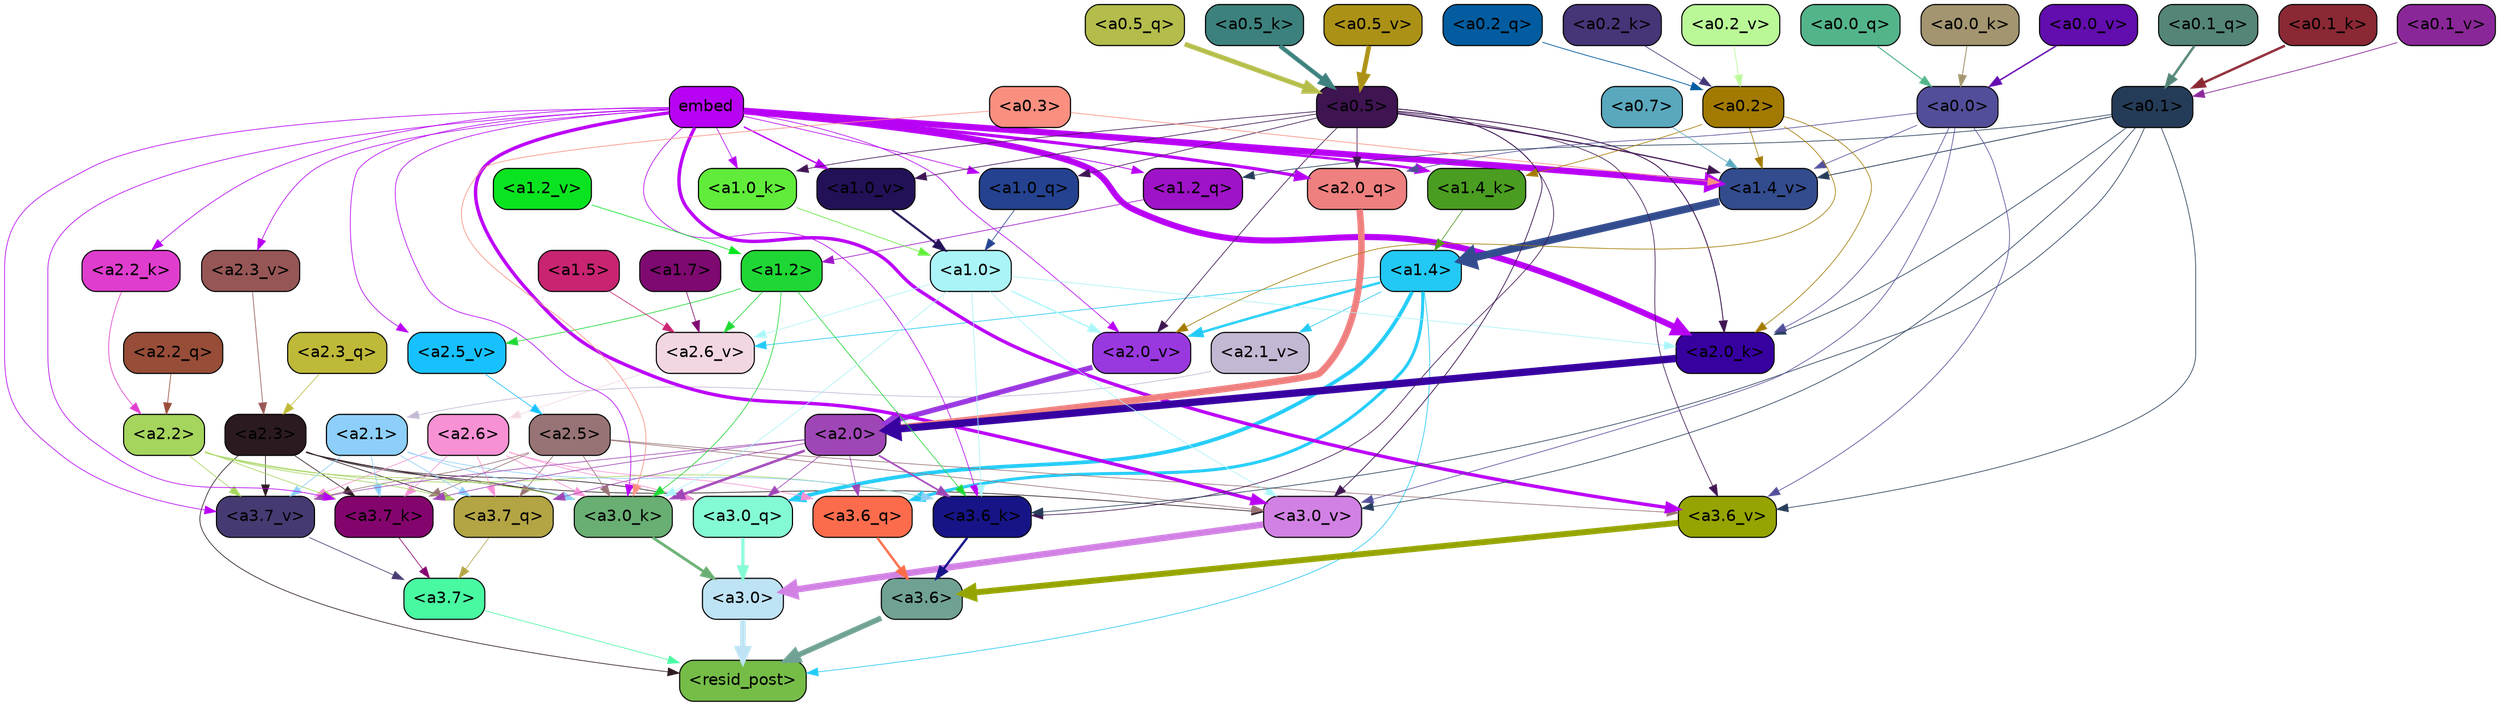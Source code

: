 strict digraph "" {
	graph [bgcolor=transparent,
		layout=dot,
		overlap=false,
		splines=true
	];
	"<a3.7>"	[color=black,
		fillcolor="#49f9a2",
		fontname=Helvetica,
		shape=box,
		style="filled, rounded"];
	"<resid_post>"	[color=black,
		fillcolor="#75bd47",
		fontname=Helvetica,
		shape=box,
		style="filled, rounded"];
	"<a3.7>" -> "<resid_post>"	[color="#49f9a2",
		penwidth=0.6];
	"<a3.6>"	[color=black,
		fillcolor="#70a294",
		fontname=Helvetica,
		shape=box,
		style="filled, rounded"];
	"<a3.6>" -> "<resid_post>"	[color="#70a294",
		penwidth=4.751612067222595];
	"<a3.0>"	[color=black,
		fillcolor="#bee3f4",
		fontname=Helvetica,
		shape=box,
		style="filled, rounded"];
	"<a3.0>" -> "<resid_post>"	[color="#bee3f4",
		penwidth=4.884142994880676];
	"<a2.3>"	[color=black,
		fillcolor="#2b1a20",
		fontname=Helvetica,
		shape=box,
		style="filled, rounded"];
	"<a2.3>" -> "<resid_post>"	[color="#2b1a20",
		penwidth=0.6];
	"<a3.7_q>"	[color=black,
		fillcolor="#b3a544",
		fontname=Helvetica,
		shape=box,
		style="filled, rounded"];
	"<a2.3>" -> "<a3.7_q>"	[color="#2b1a20",
		penwidth=0.6];
	"<a3.0_q>"	[color=black,
		fillcolor="#84fad4",
		fontname=Helvetica,
		shape=box,
		style="filled, rounded"];
	"<a2.3>" -> "<a3.0_q>"	[color="#2b1a20",
		penwidth=0.6];
	"<a3.7_k>"	[color=black,
		fillcolor="#84046d",
		fontname=Helvetica,
		shape=box,
		style="filled, rounded"];
	"<a2.3>" -> "<a3.7_k>"	[color="#2b1a20",
		penwidth=0.6];
	"<a3.0_k>"	[color=black,
		fillcolor="#69ae73",
		fontname=Helvetica,
		shape=box,
		style="filled, rounded"];
	"<a2.3>" -> "<a3.0_k>"	[color="#2b1a20",
		penwidth=0.6];
	"<a3.7_v>"	[color=black,
		fillcolor="#473a72",
		fontname=Helvetica,
		shape=box,
		style="filled, rounded"];
	"<a2.3>" -> "<a3.7_v>"	[color="#2b1a20",
		penwidth=0.6];
	"<a3.0_v>"	[color=black,
		fillcolor="#d181e3",
		fontname=Helvetica,
		shape=box,
		style="filled, rounded"];
	"<a2.3>" -> "<a3.0_v>"	[color="#2b1a20",
		penwidth=0.6];
	"<a1.4>"	[color=black,
		fillcolor="#22c9f4",
		fontname=Helvetica,
		shape=box,
		style="filled, rounded"];
	"<a1.4>" -> "<resid_post>"	[color="#22c9f4",
		penwidth=0.6];
	"<a3.6_q>"	[color=black,
		fillcolor="#fc6c4c",
		fontname=Helvetica,
		shape=box,
		style="filled, rounded"];
	"<a1.4>" -> "<a3.6_q>"	[color="#22c9f4",
		penwidth=2.6469622254371643];
	"<a1.4>" -> "<a3.0_q>"	[color="#22c9f4",
		penwidth=3.3040847778320312];
	"<a2.6_v>"	[color=black,
		fillcolor="#f2d7e2",
		fontname=Helvetica,
		shape=box,
		style="filled, rounded"];
	"<a1.4>" -> "<a2.6_v>"	[color="#22c9f4",
		penwidth=0.6];
	"<a2.1_v>"	[color=black,
		fillcolor="#c3b8d3",
		fontname=Helvetica,
		shape=box,
		style="filled, rounded"];
	"<a1.4>" -> "<a2.1_v>"	[color="#22c9f4",
		penwidth=0.6];
	"<a2.0_v>"	[color=black,
		fillcolor="#9938df",
		fontname=Helvetica,
		shape=box,
		style="filled, rounded"];
	"<a1.4>" -> "<a2.0_v>"	[color="#22c9f4",
		penwidth=2.1286070346832275];
	"<a3.7_q>" -> "<a3.7>"	[color="#b3a544",
		penwidth=0.6];
	"<a3.6_q>" -> "<a3.6>"	[color="#fc6c4c",
		penwidth=2.091020345687866];
	"<a3.0_q>" -> "<a3.0>"	[color="#84fad4",
		penwidth=2.7421876192092896];
	"<a3.7_k>" -> "<a3.7>"	[color="#84046d",
		penwidth=0.6];
	"<a3.6_k>"	[color=black,
		fillcolor="#171487",
		fontname=Helvetica,
		shape=box,
		style="filled, rounded"];
	"<a3.6_k>" -> "<a3.6>"	[color="#171487",
		penwidth=2.048597991466522];
	"<a3.0_k>" -> "<a3.0>"	[color="#69ae73",
		penwidth=2.476402521133423];
	"<a3.7_v>" -> "<a3.7>"	[color="#473a72",
		penwidth=0.6];
	"<a3.6_v>"	[color=black,
		fillcolor="#95a401",
		fontname=Helvetica,
		shape=box,
		style="filled, rounded"];
	"<a3.6_v>" -> "<a3.6>"	[color="#95a401",
		penwidth=5.2550448179244995];
	"<a3.0_v>" -> "<a3.0>"	[color="#d181e3",
		penwidth=5.652270674705505];
	"<a2.6>"	[color=black,
		fillcolor="#f791d4",
		fontname=Helvetica,
		shape=box,
		style="filled, rounded"];
	"<a2.6>" -> "<a3.7_q>"	[color="#f791d4",
		penwidth=0.6];
	"<a2.6>" -> "<a3.6_q>"	[color="#f791d4",
		penwidth=0.6];
	"<a2.6>" -> "<a3.0_q>"	[color="#f791d4",
		penwidth=0.6];
	"<a2.6>" -> "<a3.7_k>"	[color="#f791d4",
		penwidth=0.6];
	"<a2.6>" -> "<a3.0_k>"	[color="#f791d4",
		penwidth=0.6];
	"<a2.6>" -> "<a3.7_v>"	[color="#f791d4",
		penwidth=0.6];
	"<a2.5>"	[color=black,
		fillcolor="#987375",
		fontname=Helvetica,
		shape=box,
		style="filled, rounded"];
	"<a2.5>" -> "<a3.7_q>"	[color="#987375",
		penwidth=0.6];
	"<a2.5>" -> "<a3.7_k>"	[color="#987375",
		penwidth=0.6];
	"<a2.5>" -> "<a3.0_k>"	[color="#987375",
		penwidth=0.6];
	"<a2.5>" -> "<a3.7_v>"	[color="#987375",
		penwidth=0.6];
	"<a2.5>" -> "<a3.6_v>"	[color="#987375",
		penwidth=0.6];
	"<a2.5>" -> "<a3.0_v>"	[color="#987375",
		penwidth=0.6];
	"<a2.2>"	[color=black,
		fillcolor="#a5d55d",
		fontname=Helvetica,
		shape=box,
		style="filled, rounded"];
	"<a2.2>" -> "<a3.7_q>"	[color="#a5d55d",
		penwidth=0.6];
	"<a2.2>" -> "<a3.7_k>"	[color="#a5d55d",
		penwidth=0.6];
	"<a2.2>" -> "<a3.6_k>"	[color="#a5d55d",
		penwidth=0.6];
	"<a2.2>" -> "<a3.0_k>"	[color="#a5d55d",
		penwidth=0.6];
	"<a2.2>" -> "<a3.7_v>"	[color="#a5d55d",
		penwidth=0.6];
	"<a2.1>"	[color=black,
		fillcolor="#8dcffa",
		fontname=Helvetica,
		shape=box,
		style="filled, rounded"];
	"<a2.1>" -> "<a3.7_q>"	[color="#8dcffa",
		penwidth=0.6];
	"<a2.1>" -> "<a3.7_k>"	[color="#8dcffa",
		penwidth=0.6];
	"<a2.1>" -> "<a3.6_k>"	[color="#8dcffa",
		penwidth=0.6];
	"<a2.1>" -> "<a3.0_k>"	[color="#8dcffa",
		penwidth=0.6];
	"<a2.1>" -> "<a3.7_v>"	[color="#8dcffa",
		penwidth=0.6];
	"<a2.0>"	[color=black,
		fillcolor="#9f46b6",
		fontname=Helvetica,
		shape=box,
		style="filled, rounded"];
	"<a2.0>" -> "<a3.7_q>"	[color="#9f46b6",
		penwidth=0.6];
	"<a2.0>" -> "<a3.6_q>"	[color="#9f46b6",
		penwidth=0.6];
	"<a2.0>" -> "<a3.0_q>"	[color="#9f46b6",
		penwidth=0.6];
	"<a2.0>" -> "<a3.7_k>"	[color="#9f46b6",
		penwidth=0.6];
	"<a2.0>" -> "<a3.6_k>"	[color="#9f46b6",
		penwidth=1.4757367372512817];
	"<a2.0>" -> "<a3.0_k>"	[color="#9f46b6",
		penwidth=2.2137351036071777];
	"<a2.0>" -> "<a3.7_v>"	[color="#9f46b6",
		penwidth=0.6];
	embed	[color=black,
		fillcolor="#b802f4",
		fontname=Helvetica,
		shape=box,
		style="filled, rounded"];
	embed -> "<a3.7_k>"	[color="#b802f4",
		penwidth=0.6];
	embed -> "<a3.6_k>"	[color="#b802f4",
		penwidth=0.6];
	embed -> "<a3.0_k>"	[color="#b802f4",
		penwidth=0.6];
	embed -> "<a3.7_v>"	[color="#b802f4",
		penwidth=0.6];
	embed -> "<a3.6_v>"	[color="#b802f4",
		penwidth=2.9582033157348633];
	embed -> "<a3.0_v>"	[color="#b802f4",
		penwidth=2.972973108291626];
	"<a2.0_q>"	[color=black,
		fillcolor="#ee807f",
		fontname=Helvetica,
		shape=box,
		style="filled, rounded"];
	embed -> "<a2.0_q>"	[color="#b802f4",
		penwidth=2.7699792869389057];
	"<a2.2_k>"	[color=black,
		fillcolor="#df3dcd",
		fontname=Helvetica,
		shape=box,
		style="filled, rounded"];
	embed -> "<a2.2_k>"	[color="#b802f4",
		penwidth=0.6];
	"<a2.0_k>"	[color=black,
		fillcolor="#3701a0",
		fontname=Helvetica,
		shape=box,
		style="filled, rounded"];
	embed -> "<a2.0_k>"	[color="#b802f4",
		penwidth=5.362775564193726];
	"<a2.5_v>"	[color=black,
		fillcolor="#17c1fe",
		fontname=Helvetica,
		shape=box,
		style="filled, rounded"];
	embed -> "<a2.5_v>"	[color="#b802f4",
		penwidth=0.6];
	"<a2.3_v>"	[color=black,
		fillcolor="#975656",
		fontname=Helvetica,
		shape=box,
		style="filled, rounded"];
	embed -> "<a2.3_v>"	[color="#b802f4",
		penwidth=0.6];
	embed -> "<a2.0_v>"	[color="#b802f4",
		penwidth=0.6];
	"<a1.2_q>"	[color=black,
		fillcolor="#9e13c7",
		fontname=Helvetica,
		shape=box,
		style="filled, rounded"];
	embed -> "<a1.2_q>"	[color="#b802f4",
		penwidth=0.7193574905395508];
	"<a1.0_q>"	[color=black,
		fillcolor="#24428f",
		fontname=Helvetica,
		shape=box,
		style="filled, rounded"];
	embed -> "<a1.0_q>"	[color="#b802f4",
		penwidth=0.6];
	"<a1.4_k>"	[color=black,
		fillcolor="#4a9d21",
		fontname=Helvetica,
		shape=box,
		style="filled, rounded"];
	embed -> "<a1.4_k>"	[color="#b802f4",
		penwidth=2.147887945175171];
	"<a1.0_k>"	[color=black,
		fillcolor="#61ec3b",
		fontname=Helvetica,
		shape=box,
		style="filled, rounded"];
	embed -> "<a1.0_k>"	[color="#b802f4",
		penwidth=0.6];
	"<a1.4_v>"	[color=black,
		fillcolor="#334c8e",
		fontname=Helvetica,
		shape=box,
		style="filled, rounded"];
	embed -> "<a1.4_v>"	[color="#b802f4",
		penwidth=5.545122385025024];
	"<a1.0_v>"	[color=black,
		fillcolor="#221157",
		fontname=Helvetica,
		shape=box,
		style="filled, rounded"];
	embed -> "<a1.0_v>"	[color="#b802f4",
		penwidth=1.26444411277771];
	"<a1.2>"	[color=black,
		fillcolor="#1fd734",
		fontname=Helvetica,
		shape=box,
		style="filled, rounded"];
	"<a1.2>" -> "<a3.6_k>"	[color="#1fd734",
		penwidth=0.6];
	"<a1.2>" -> "<a3.0_k>"	[color="#1fd734",
		penwidth=0.6];
	"<a1.2>" -> "<a2.6_v>"	[color="#1fd734",
		penwidth=0.6];
	"<a1.2>" -> "<a2.5_v>"	[color="#1fd734",
		penwidth=0.6];
	"<a1.0>"	[color=black,
		fillcolor="#aaf4f7",
		fontname=Helvetica,
		shape=box,
		style="filled, rounded"];
	"<a1.0>" -> "<a3.6_k>"	[color="#aaf4f7",
		penwidth=0.6];
	"<a1.0>" -> "<a3.0_k>"	[color="#aaf4f7",
		penwidth=0.6];
	"<a1.0>" -> "<a3.0_v>"	[color="#aaf4f7",
		penwidth=0.6];
	"<a1.0>" -> "<a2.0_k>"	[color="#aaf4f7",
		penwidth=0.6];
	"<a1.0>" -> "<a2.6_v>"	[color="#aaf4f7",
		penwidth=0.6];
	"<a1.0>" -> "<a2.0_v>"	[color="#aaf4f7",
		penwidth=1.2240618467330933];
	"<a0.5>"	[color=black,
		fillcolor="#3e1451",
		fontname=Helvetica,
		shape=box,
		style="filled, rounded"];
	"<a0.5>" -> "<a3.6_k>"	[color="#3e1451",
		penwidth=0.6];
	"<a0.5>" -> "<a3.6_v>"	[color="#3e1451",
		penwidth=0.6];
	"<a0.5>" -> "<a3.0_v>"	[color="#3e1451",
		penwidth=0.6790935099124908];
	"<a0.5>" -> "<a2.0_q>"	[color="#3e1451",
		penwidth=0.6];
	"<a0.5>" -> "<a2.0_k>"	[color="#3e1451",
		penwidth=0.7897988557815552];
	"<a0.5>" -> "<a2.0_v>"	[color="#3e1451",
		penwidth=0.6];
	"<a0.5>" -> "<a1.0_q>"	[color="#3e1451",
		penwidth=0.6];
	"<a0.5>" -> "<a1.0_k>"	[color="#3e1451",
		penwidth=0.6];
	"<a0.5>" -> "<a1.4_v>"	[color="#3e1451",
		penwidth=1.0479987859725952];
	"<a0.5>" -> "<a1.0_v>"	[color="#3e1451",
		penwidth=0.6];
	"<a0.1>"	[color=black,
		fillcolor="#253c58",
		fontname=Helvetica,
		shape=box,
		style="filled, rounded"];
	"<a0.1>" -> "<a3.6_k>"	[color="#253c58",
		penwidth=0.6];
	"<a0.1>" -> "<a3.6_v>"	[color="#253c58",
		penwidth=0.6];
	"<a0.1>" -> "<a3.0_v>"	[color="#253c58",
		penwidth=0.6];
	"<a0.1>" -> "<a2.0_k>"	[color="#253c58",
		penwidth=0.6];
	"<a0.1>" -> "<a1.2_q>"	[color="#253c58",
		penwidth=0.6];
	"<a0.1>" -> "<a1.4_v>"	[color="#253c58",
		penwidth=0.7031502723693848];
	"<a0.3>"	[color=black,
		fillcolor="#fa8f80",
		fontname=Helvetica,
		shape=box,
		style="filled, rounded"];
	"<a0.3>" -> "<a3.0_k>"	[color="#fa8f80",
		penwidth=0.6];
	"<a0.3>" -> "<a1.4_v>"	[color="#fa8f80",
		penwidth=0.6];
	"<a0.0>"	[color=black,
		fillcolor="#534e9a",
		fontname=Helvetica,
		shape=box,
		style="filled, rounded"];
	"<a0.0>" -> "<a3.6_v>"	[color="#534e9a",
		penwidth=0.6];
	"<a0.0>" -> "<a3.0_v>"	[color="#534e9a",
		penwidth=0.6];
	"<a0.0>" -> "<a2.0_q>"	[color="#534e9a",
		penwidth=0.6];
	"<a0.0>" -> "<a2.0_k>"	[color="#534e9a",
		penwidth=0.6];
	"<a0.0>" -> "<a1.4_v>"	[color="#534e9a",
		penwidth=0.6];
	"<a2.3_q>"	[color=black,
		fillcolor="#bfb939",
		fontname=Helvetica,
		shape=box,
		style="filled, rounded"];
	"<a2.3_q>" -> "<a2.3>"	[color="#bfb939",
		penwidth=0.6];
	"<a2.2_q>"	[color=black,
		fillcolor="#974d38",
		fontname=Helvetica,
		shape=box,
		style="filled, rounded"];
	"<a2.2_q>" -> "<a2.2>"	[color="#974d38",
		penwidth=0.6];
	"<a2.0_q>" -> "<a2.0>"	[color="#ee807f",
		penwidth=5.819834470748901];
	"<a2.2_k>" -> "<a2.2>"	[color="#df3dcd",
		penwidth=0.6];
	"<a2.0_k>" -> "<a2.0>"	[color="#3701a0",
		penwidth=6.470837593078613];
	"<a2.6_v>" -> "<a2.6>"	[color="#f2d7e2",
		penwidth=0.6];
	"<a2.5_v>" -> "<a2.5>"	[color="#17c1fe",
		penwidth=0.6];
	"<a2.3_v>" -> "<a2.3>"	[color="#975656",
		penwidth=0.6];
	"<a2.1_v>" -> "<a2.1>"	[color="#c3b8d3",
		penwidth=0.6];
	"<a2.0_v>" -> "<a2.0>"	[color="#9938df",
		penwidth=4.5950857400894165];
	"<a0.2>"	[color=black,
		fillcolor="#a27a01",
		fontname=Helvetica,
		shape=box,
		style="filled, rounded"];
	"<a0.2>" -> "<a2.0_k>"	[color="#a27a01",
		penwidth=0.6];
	"<a0.2>" -> "<a2.0_v>"	[color="#a27a01",
		penwidth=0.6];
	"<a0.2>" -> "<a1.4_k>"	[color="#a27a01",
		penwidth=0.6];
	"<a0.2>" -> "<a1.4_v>"	[color="#a27a01",
		penwidth=0.6];
	"<a1.7>"	[color=black,
		fillcolor="#7e0970",
		fontname=Helvetica,
		shape=box,
		style="filled, rounded"];
	"<a1.7>" -> "<a2.6_v>"	[color="#7e0970",
		penwidth=0.6];
	"<a1.5>"	[color=black,
		fillcolor="#c92471",
		fontname=Helvetica,
		shape=box,
		style="filled, rounded"];
	"<a1.5>" -> "<a2.6_v>"	[color="#c92471",
		penwidth=0.6];
	"<a1.2_q>" -> "<a1.2>"	[color="#9e13c7",
		penwidth=0.6];
	"<a1.0_q>" -> "<a1.0>"	[color="#24428f",
		penwidth=0.6];
	"<a1.4_k>" -> "<a1.4>"	[color="#4a9d21",
		penwidth=0.6];
	"<a1.0_k>" -> "<a1.0>"	[color="#61ec3b",
		penwidth=0.6];
	"<a1.4_v>" -> "<a1.4>"	[color="#334c8e",
		penwidth=6.635385513305664];
	"<a1.2_v>"	[color=black,
		fillcolor="#0ae420",
		fontname=Helvetica,
		shape=box,
		style="filled, rounded"];
	"<a1.2_v>" -> "<a1.2>"	[color="#0ae420",
		penwidth=0.6];
	"<a1.0_v>" -> "<a1.0>"	[color="#221157",
		penwidth=1.807669460773468];
	"<a0.7>"	[color=black,
		fillcolor="#5aa8bd",
		fontname=Helvetica,
		shape=box,
		style="filled, rounded"];
	"<a0.7>" -> "<a1.4_v>"	[color="#5aa8bd",
		penwidth=0.6];
	"<a0.5_q>"	[color=black,
		fillcolor="#b4bc4b",
		fontname=Helvetica,
		shape=box,
		style="filled, rounded"];
	"<a0.5_q>" -> "<a0.5>"	[color="#b4bc4b",
		penwidth=4.201210081577301];
	"<a0.2_q>"	[color=black,
		fillcolor="#025c9f",
		fontname=Helvetica,
		shape=box,
		style="filled, rounded"];
	"<a0.2_q>" -> "<a0.2>"	[color="#025c9f",
		penwidth=0.6669397354125977];
	"<a0.1_q>"	[color=black,
		fillcolor="#548578",
		fontname=Helvetica,
		shape=box,
		style="filled, rounded"];
	"<a0.1_q>" -> "<a0.1>"	[color="#548578",
		penwidth=2.1428754329681396];
	"<a0.0_q>"	[color=black,
		fillcolor="#53b48a",
		fontname=Helvetica,
		shape=box,
		style="filled, rounded"];
	"<a0.0_q>" -> "<a0.0>"	[color="#53b48a",
		penwidth=0.9431536197662354];
	"<a0.5_k>"	[color=black,
		fillcolor="#3c817d",
		fontname=Helvetica,
		shape=box,
		style="filled, rounded"];
	"<a0.5_k>" -> "<a0.5>"	[color="#3c817d",
		penwidth=3.780391812324524];
	"<a0.2_k>"	[color=black,
		fillcolor="#463577",
		fontname=Helvetica,
		shape=box,
		style="filled, rounded"];
	"<a0.2_k>" -> "<a0.2>"	[color="#463577",
		penwidth=0.6];
	"<a0.1_k>"	[color=black,
		fillcolor="#8a2834",
		fontname=Helvetica,
		shape=box,
		style="filled, rounded"];
	"<a0.1_k>" -> "<a0.1>"	[color="#8a2834",
		penwidth=2.0809476375579834];
	"<a0.0_k>"	[color=black,
		fillcolor="#a2956f",
		fontname=Helvetica,
		shape=box,
		style="filled, rounded"];
	"<a0.0_k>" -> "<a0.0>"	[color="#a2956f",
		penwidth=0.8123311996459961];
	"<a0.5_v>"	[color=black,
		fillcolor="#ab9116",
		fontname=Helvetica,
		shape=box,
		style="filled, rounded"];
	"<a0.5_v>" -> "<a0.5>"	[color="#ab9116",
		penwidth=4.0294036865234375];
	"<a0.2_v>"	[color=black,
		fillcolor="#baf897",
		fontname=Helvetica,
		shape=box,
		style="filled, rounded"];
	"<a0.2_v>" -> "<a0.2>"	[color="#baf897",
		penwidth=0.6];
	"<a0.1_v>"	[color=black,
		fillcolor="#8a2798",
		fontname=Helvetica,
		shape=box,
		style="filled, rounded"];
	"<a0.1_v>" -> "<a0.1>"	[color="#8a2798",
		penwidth=0.6631441116333008];
	"<a0.0_v>"	[color=black,
		fillcolor="#620dae",
		fontname=Helvetica,
		shape=box,
		style="filled, rounded"];
	"<a0.0_v>" -> "<a0.0>"	[color="#620dae",
		penwidth=1.2803640365600586];
}
